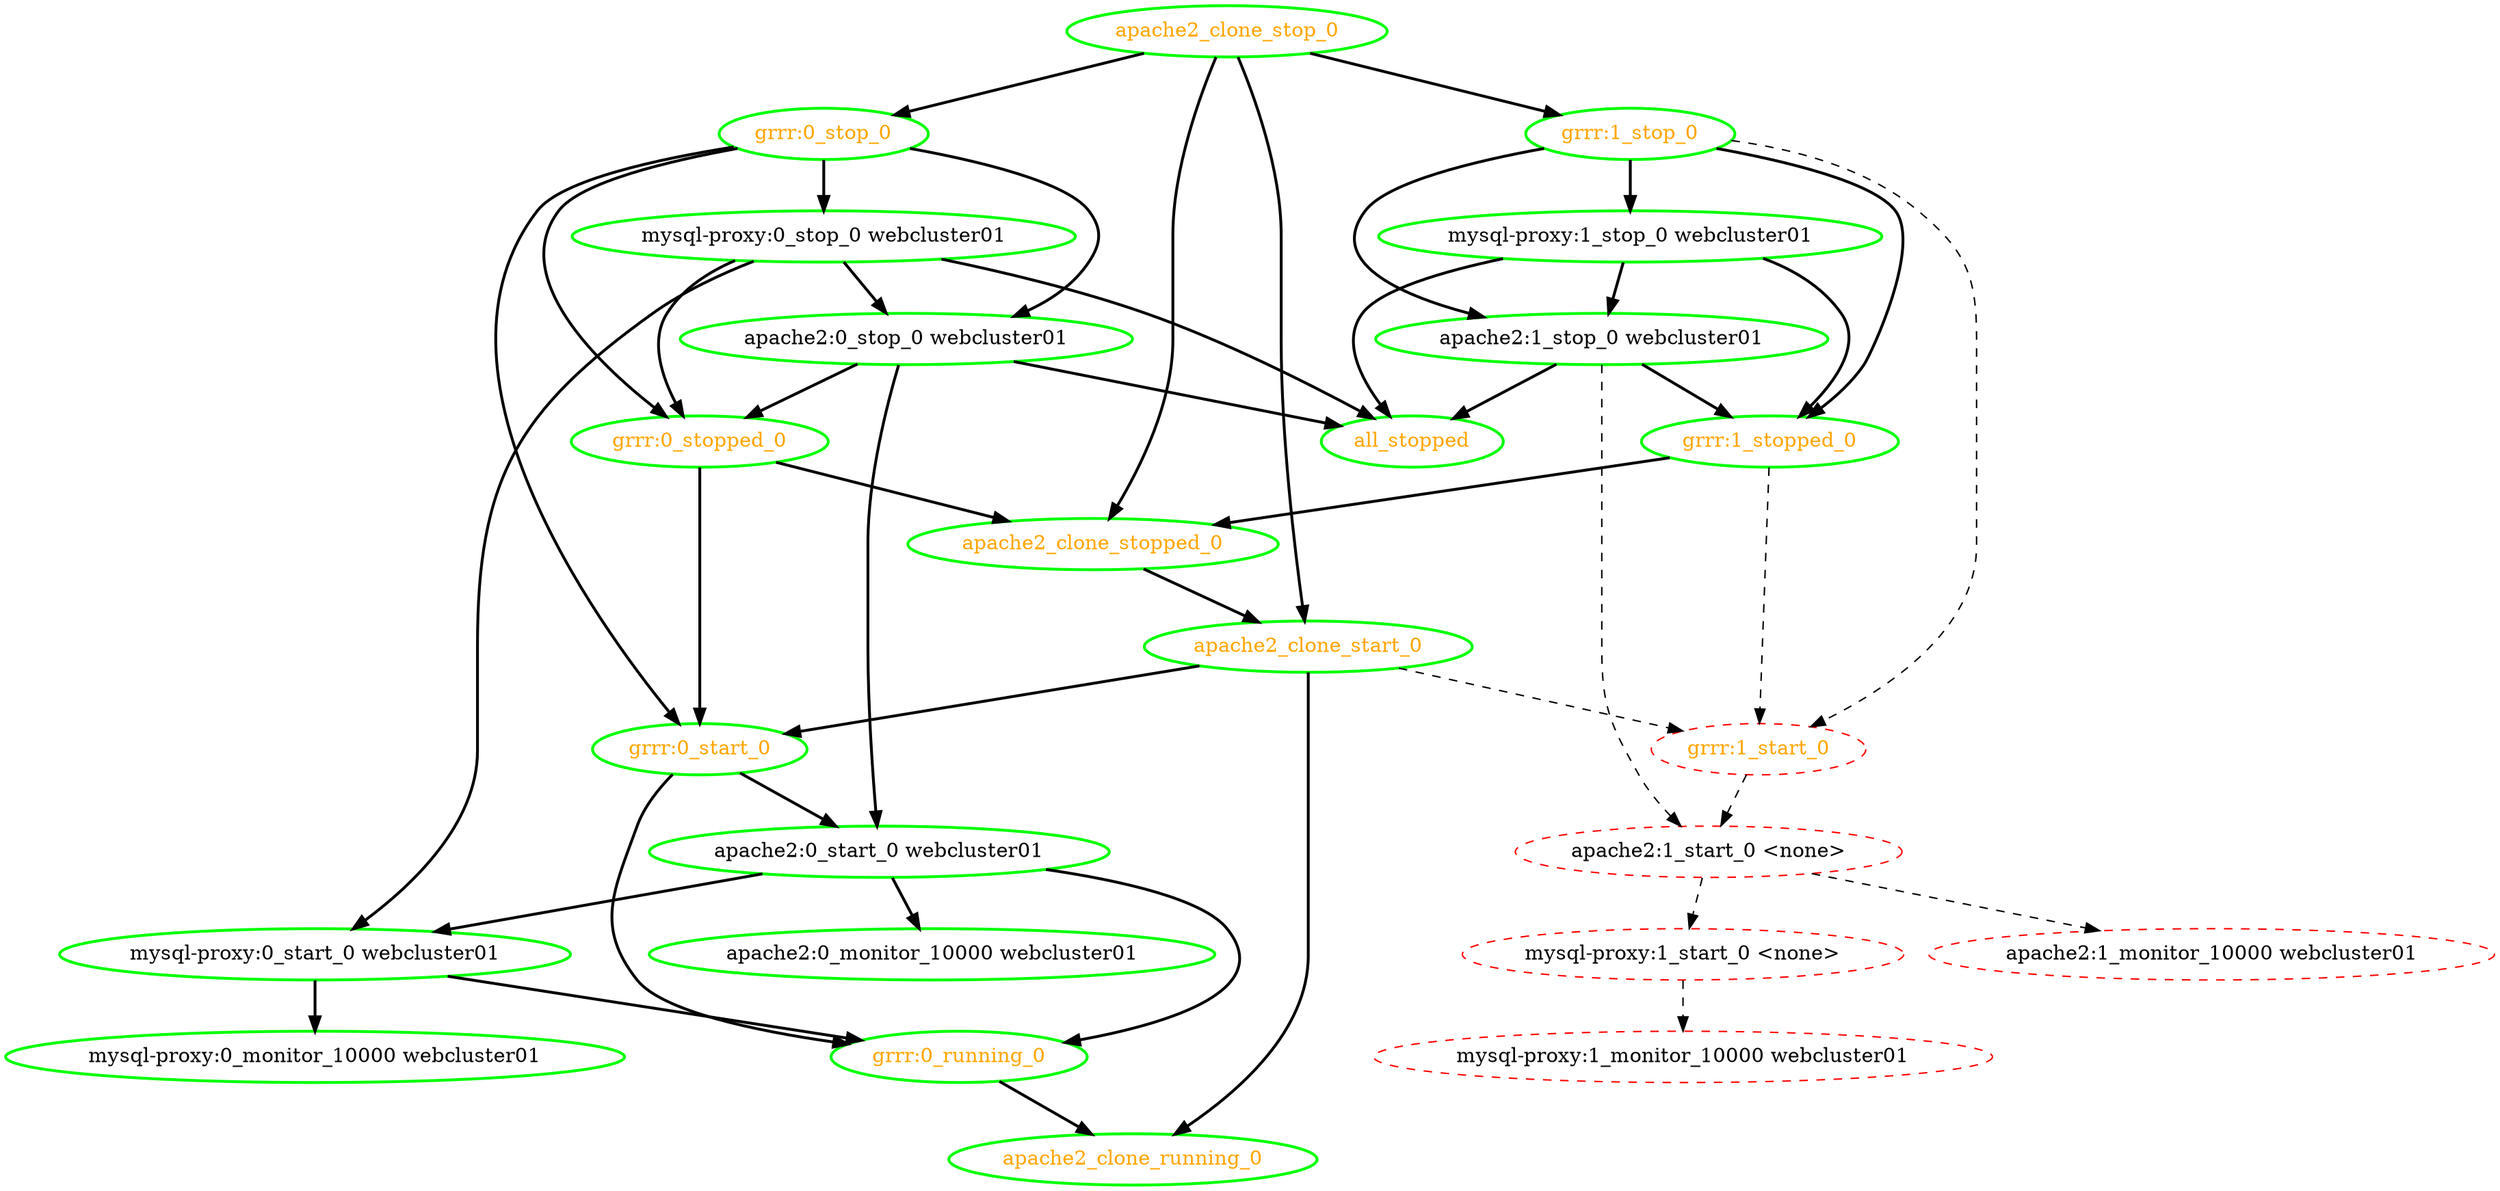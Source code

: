 digraph "g" {
"all_stopped" [ style=bold color="green" fontcolor="orange"  ]
"apache2:0_monitor_10000 webcluster01" [ style=bold color="green" fontcolor="black"  ]
"apache2:0_start_0 webcluster01" -> "apache2:0_monitor_10000 webcluster01" [ style = bold]
"apache2:0_start_0 webcluster01" -> "grrr:0_running_0" [ style = bold]
"apache2:0_start_0 webcluster01" -> "mysql-proxy:0_start_0 webcluster01" [ style = bold]
"apache2:0_start_0 webcluster01" [ style=bold color="green" fontcolor="black"  ]
"apache2:0_stop_0 webcluster01" -> "all_stopped" [ style = bold]
"apache2:0_stop_0 webcluster01" -> "apache2:0_start_0 webcluster01" [ style = bold]
"apache2:0_stop_0 webcluster01" -> "grrr:0_stopped_0" [ style = bold]
"apache2:0_stop_0 webcluster01" [ style=bold color="green" fontcolor="black"  ]
"apache2:1_monitor_10000 webcluster01" [ style=dashed color="red" fontcolor="black"  ]
"apache2:1_start_0 <none>" -> "apache2:1_monitor_10000 webcluster01" [ style = dashed]
"apache2:1_start_0 <none>" -> "mysql-proxy:1_start_0 <none>" [ style = dashed]
"apache2:1_start_0 <none>" [ style=dashed color="red" fontcolor="black"  ]
"apache2:1_stop_0 webcluster01" -> "all_stopped" [ style = bold]
"apache2:1_stop_0 webcluster01" -> "apache2:1_start_0 <none>" [ style = dashed]
"apache2:1_stop_0 webcluster01" -> "grrr:1_stopped_0" [ style = bold]
"apache2:1_stop_0 webcluster01" [ style=bold color="green" fontcolor="black"  ]
"apache2_clone_running_0" [ style=bold color="green" fontcolor="orange"  ]
"apache2_clone_start_0" -> "apache2_clone_running_0" [ style = bold]
"apache2_clone_start_0" -> "grrr:0_start_0" [ style = bold]
"apache2_clone_start_0" -> "grrr:1_start_0" [ style = dashed]
"apache2_clone_start_0" [ style=bold color="green" fontcolor="orange"  ]
"apache2_clone_stop_0" -> "apache2_clone_start_0" [ style = bold]
"apache2_clone_stop_0" -> "apache2_clone_stopped_0" [ style = bold]
"apache2_clone_stop_0" -> "grrr:0_stop_0" [ style = bold]
"apache2_clone_stop_0" -> "grrr:1_stop_0" [ style = bold]
"apache2_clone_stop_0" [ style=bold color="green" fontcolor="orange"  ]
"apache2_clone_stopped_0" -> "apache2_clone_start_0" [ style = bold]
"apache2_clone_stopped_0" [ style=bold color="green" fontcolor="orange"  ]
"grrr:0_running_0" -> "apache2_clone_running_0" [ style = bold]
"grrr:0_running_0" [ style=bold color="green" fontcolor="orange"  ]
"grrr:0_start_0" -> "apache2:0_start_0 webcluster01" [ style = bold]
"grrr:0_start_0" -> "grrr:0_running_0" [ style = bold]
"grrr:0_start_0" [ style=bold color="green" fontcolor="orange"  ]
"grrr:0_stop_0" -> "apache2:0_stop_0 webcluster01" [ style = bold]
"grrr:0_stop_0" -> "grrr:0_start_0" [ style = bold]
"grrr:0_stop_0" -> "grrr:0_stopped_0" [ style = bold]
"grrr:0_stop_0" -> "mysql-proxy:0_stop_0 webcluster01" [ style = bold]
"grrr:0_stop_0" [ style=bold color="green" fontcolor="orange"  ]
"grrr:0_stopped_0" -> "apache2_clone_stopped_0" [ style = bold]
"grrr:0_stopped_0" -> "grrr:0_start_0" [ style = bold]
"grrr:0_stopped_0" [ style=bold color="green" fontcolor="orange"  ]
"grrr:1_start_0" -> "apache2:1_start_0 <none>" [ style = dashed]
"grrr:1_start_0" [ style=dashed color="red" fontcolor="orange"  ]
"grrr:1_stop_0" -> "apache2:1_stop_0 webcluster01" [ style = bold]
"grrr:1_stop_0" -> "grrr:1_start_0" [ style = dashed]
"grrr:1_stop_0" -> "grrr:1_stopped_0" [ style = bold]
"grrr:1_stop_0" -> "mysql-proxy:1_stop_0 webcluster01" [ style = bold]
"grrr:1_stop_0" [ style=bold color="green" fontcolor="orange"  ]
"grrr:1_stopped_0" -> "apache2_clone_stopped_0" [ style = bold]
"grrr:1_stopped_0" -> "grrr:1_start_0" [ style = dashed]
"grrr:1_stopped_0" [ style=bold color="green" fontcolor="orange"  ]
"mysql-proxy:0_monitor_10000 webcluster01" [ style=bold color="green" fontcolor="black"  ]
"mysql-proxy:0_start_0 webcluster01" -> "grrr:0_running_0" [ style = bold]
"mysql-proxy:0_start_0 webcluster01" -> "mysql-proxy:0_monitor_10000 webcluster01" [ style = bold]
"mysql-proxy:0_start_0 webcluster01" [ style=bold color="green" fontcolor="black"  ]
"mysql-proxy:0_stop_0 webcluster01" -> "all_stopped" [ style = bold]
"mysql-proxy:0_stop_0 webcluster01" -> "apache2:0_stop_0 webcluster01" [ style = bold]
"mysql-proxy:0_stop_0 webcluster01" -> "grrr:0_stopped_0" [ style = bold]
"mysql-proxy:0_stop_0 webcluster01" -> "mysql-proxy:0_start_0 webcluster01" [ style = bold]
"mysql-proxy:0_stop_0 webcluster01" [ style=bold color="green" fontcolor="black"  ]
"mysql-proxy:1_monitor_10000 webcluster01" [ style=dashed color="red" fontcolor="black"  ]
"mysql-proxy:1_start_0 <none>" -> "mysql-proxy:1_monitor_10000 webcluster01" [ style = dashed]
"mysql-proxy:1_start_0 <none>" [ style=dashed color="red" fontcolor="black"  ]
"mysql-proxy:1_stop_0 webcluster01" -> "all_stopped" [ style = bold]
"mysql-proxy:1_stop_0 webcluster01" -> "apache2:1_stop_0 webcluster01" [ style = bold]
"mysql-proxy:1_stop_0 webcluster01" -> "grrr:1_stopped_0" [ style = bold]
"mysql-proxy:1_stop_0 webcluster01" [ style=bold color="green" fontcolor="black"  ]
}

